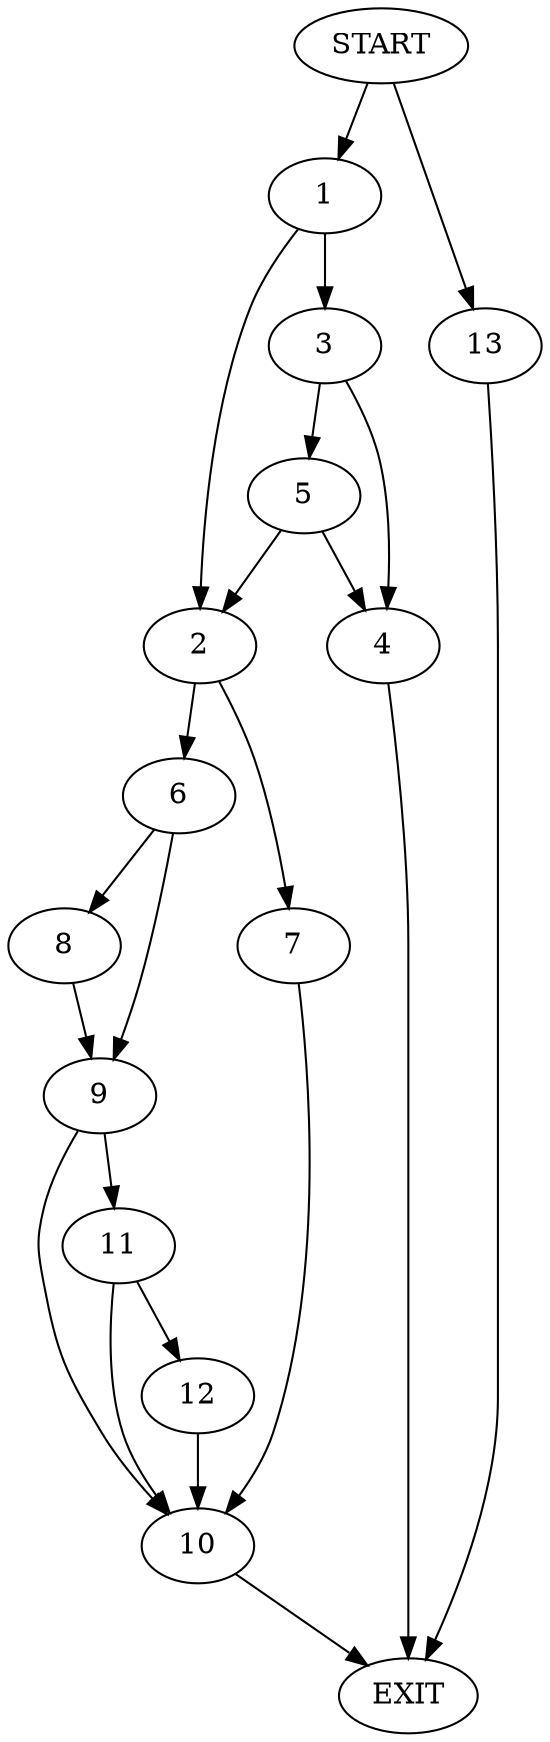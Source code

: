 digraph {
0 [label="START"]
14 [label="EXIT"]
0 -> 1
1 -> 2
1 -> 3
3 -> 4
3 -> 5
2 -> 6
2 -> 7
5 -> 2
5 -> 4
4 -> 14
6 -> 8
6 -> 9
7 -> 10
10 -> 14
8 -> 9
9 -> 10
9 -> 11
11 -> 12
11 -> 10
12 -> 10
0 -> 13
13 -> 14
}
